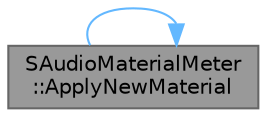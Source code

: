 digraph "SAudioMaterialMeter::ApplyNewMaterial"
{
 // INTERACTIVE_SVG=YES
 // LATEX_PDF_SIZE
  bgcolor="transparent";
  edge [fontname=Helvetica,fontsize=10,labelfontname=Helvetica,labelfontsize=10];
  node [fontname=Helvetica,fontsize=10,shape=box,height=0.2,width=0.4];
  rankdir="LR";
  Node1 [id="Node000001",label="SAudioMaterialMeter\l::ApplyNewMaterial",height=0.2,width=0.4,color="gray40", fillcolor="grey60", style="filled", fontcolor="black",tooltip="Apply new material to be used to render the Meter."];
  Node1 -> Node1 [id="edge1_Node000001_Node000001",color="steelblue1",style="solid",tooltip=" "];
}
